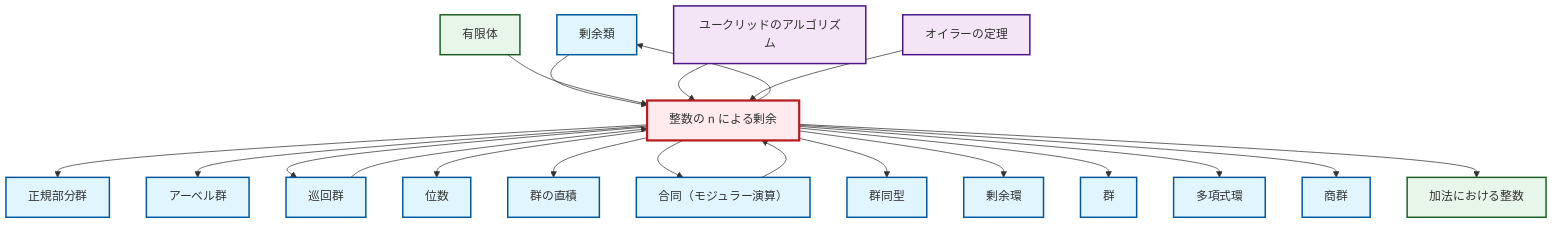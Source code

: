 graph TD
    classDef definition fill:#e1f5fe,stroke:#01579b,stroke-width:2px
    classDef theorem fill:#f3e5f5,stroke:#4a148c,stroke-width:2px
    classDef axiom fill:#fff3e0,stroke:#e65100,stroke-width:2px
    classDef example fill:#e8f5e9,stroke:#1b5e20,stroke-width:2px
    classDef current fill:#ffebee,stroke:#b71c1c,stroke-width:3px
    def-group["群"]:::definition
    def-normal-subgroup["正規部分群"]:::definition
    def-quotient-group["商群"]:::definition
    def-abelian-group["アーベル群"]:::definition
    def-isomorphism["群同型"]:::definition
    def-quotient-ring["剰余環"]:::definition
    ex-integers-addition["加法における整数"]:::example
    def-coset["剰余類"]:::definition
    def-order["位数"]:::definition
    ex-finite-field["有限体"]:::example
    thm-euler["オイラーの定理"]:::theorem
    def-polynomial-ring["多項式環"]:::definition
    thm-euclidean-algorithm["ユークリッドのアルゴリズム"]:::theorem
    def-congruence["合同（モジュラー演算）"]:::definition
    def-direct-product["群の直積"]:::definition
    def-cyclic-group["巡回群"]:::definition
    ex-quotient-integers-mod-n["整数の n による剰余"]:::example
    ex-quotient-integers-mod-n --> def-normal-subgroup
    ex-quotient-integers-mod-n --> def-abelian-group
    ex-quotient-integers-mod-n --> def-cyclic-group
    ex-quotient-integers-mod-n --> def-order
    ex-quotient-integers-mod-n --> def-direct-product
    ex-quotient-integers-mod-n --> def-coset
    def-coset --> ex-quotient-integers-mod-n
    ex-quotient-integers-mod-n --> def-congruence
    ex-finite-field --> ex-quotient-integers-mod-n
    ex-quotient-integers-mod-n --> def-isomorphism
    ex-quotient-integers-mod-n --> def-quotient-ring
    def-cyclic-group --> ex-quotient-integers-mod-n
    ex-quotient-integers-mod-n --> def-group
    thm-euclidean-algorithm --> ex-quotient-integers-mod-n
    def-congruence --> ex-quotient-integers-mod-n
    ex-quotient-integers-mod-n --> def-polynomial-ring
    ex-quotient-integers-mod-n --> def-quotient-group
    thm-euler --> ex-quotient-integers-mod-n
    ex-quotient-integers-mod-n --> ex-integers-addition
    class ex-quotient-integers-mod-n current
